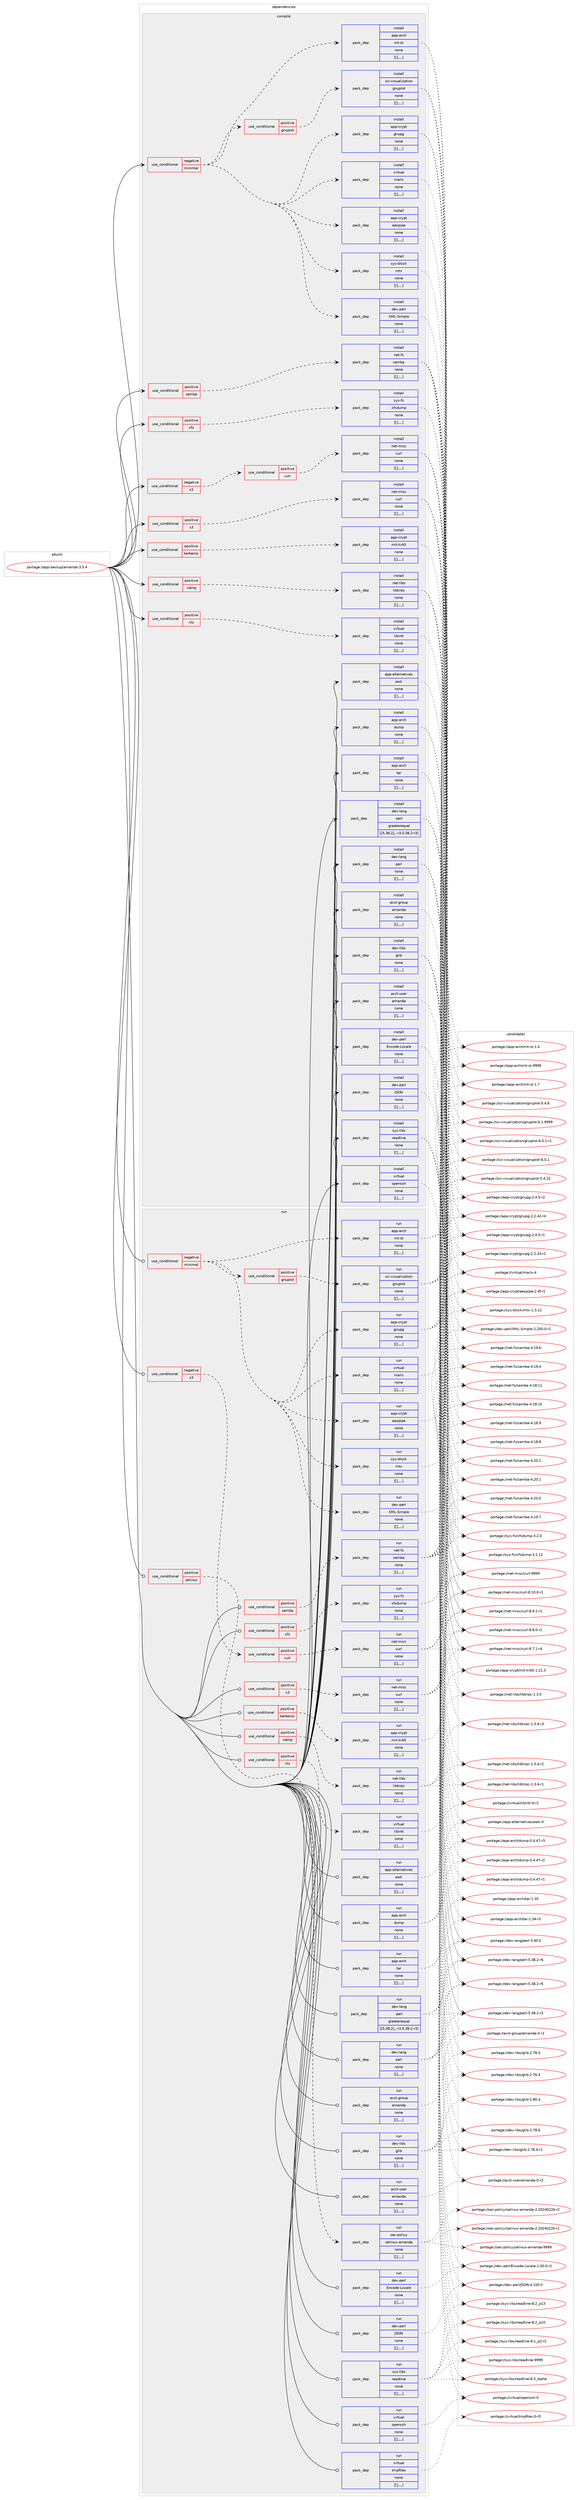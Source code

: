 digraph prolog {

# *************
# Graph options
# *************

newrank=true;
concentrate=true;
compound=true;
graph [rankdir=LR,fontname=Helvetica,fontsize=10,ranksep=1.5];#, ranksep=2.5, nodesep=0.2];
edge  [arrowhead=vee];
node  [fontname=Helvetica,fontsize=10];

# **********
# The ebuild
# **********

subgraph cluster_leftcol {
color=gray;
label=<<i>ebuild</i>>;
id [label="portage://app-backup/amanda-3.5.4", color=red, width=4, href="../app-backup/amanda-3.5.4.svg"];
}

# ****************
# The dependencies
# ****************

subgraph cluster_midcol {
color=gray;
label=<<i>dependencies</i>>;
subgraph cluster_compile {
fillcolor="#eeeeee";
style=filled;
label=<<i>compile</i>>;
subgraph cond2367 {
dependency8412 [label=<<TABLE BORDER="0" CELLBORDER="1" CELLSPACING="0" CELLPADDING="4"><TR><TD ROWSPAN="3" CELLPADDING="10">use_conditional</TD></TR><TR><TD>negative</TD></TR><TR><TD>minimal</TD></TR></TABLE>>, shape=none, color=red];
subgraph pack6019 {
dependency8413 [label=<<TABLE BORDER="0" CELLBORDER="1" CELLSPACING="0" CELLPADDING="4" WIDTH="220"><TR><TD ROWSPAN="6" CELLPADDING="30">pack_dep</TD></TR><TR><TD WIDTH="110">install</TD></TR><TR><TD>app-arch</TD></TR><TR><TD>mt-st</TD></TR><TR><TD>none</TD></TR><TR><TD>[[],,,,]</TD></TR></TABLE>>, shape=none, color=blue];
}
dependency8412:e -> dependency8413:w [weight=20,style="dashed",arrowhead="vee"];
subgraph pack6020 {
dependency8414 [label=<<TABLE BORDER="0" CELLBORDER="1" CELLSPACING="0" CELLPADDING="4" WIDTH="220"><TR><TD ROWSPAN="6" CELLPADDING="30">pack_dep</TD></TR><TR><TD WIDTH="110">install</TD></TR><TR><TD>app-crypt</TD></TR><TR><TD>aespipe</TD></TR><TR><TD>none</TD></TR><TR><TD>[[],,,,]</TD></TR></TABLE>>, shape=none, color=blue];
}
dependency8412:e -> dependency8414:w [weight=20,style="dashed",arrowhead="vee"];
subgraph pack6021 {
dependency8415 [label=<<TABLE BORDER="0" CELLBORDER="1" CELLSPACING="0" CELLPADDING="4" WIDTH="220"><TR><TD ROWSPAN="6" CELLPADDING="30">pack_dep</TD></TR><TR><TD WIDTH="110">install</TD></TR><TR><TD>app-crypt</TD></TR><TR><TD>gnupg</TD></TR><TR><TD>none</TD></TR><TR><TD>[[],,,,]</TD></TR></TABLE>>, shape=none, color=blue];
}
dependency8412:e -> dependency8415:w [weight=20,style="dashed",arrowhead="vee"];
subgraph pack6022 {
dependency8416 [label=<<TABLE BORDER="0" CELLBORDER="1" CELLSPACING="0" CELLPADDING="4" WIDTH="220"><TR><TD ROWSPAN="6" CELLPADDING="30">pack_dep</TD></TR><TR><TD WIDTH="110">install</TD></TR><TR><TD>dev-perl</TD></TR><TR><TD>XML-Simple</TD></TR><TR><TD>none</TD></TR><TR><TD>[[],,,,]</TD></TR></TABLE>>, shape=none, color=blue];
}
dependency8412:e -> dependency8416:w [weight=20,style="dashed",arrowhead="vee"];
subgraph pack6023 {
dependency8417 [label=<<TABLE BORDER="0" CELLBORDER="1" CELLSPACING="0" CELLPADDING="4" WIDTH="220"><TR><TD ROWSPAN="6" CELLPADDING="30">pack_dep</TD></TR><TR><TD WIDTH="110">install</TD></TR><TR><TD>sys-block</TD></TR><TR><TD>mtx</TD></TR><TR><TD>none</TD></TR><TR><TD>[[],,,,]</TD></TR></TABLE>>, shape=none, color=blue];
}
dependency8412:e -> dependency8417:w [weight=20,style="dashed",arrowhead="vee"];
subgraph pack6024 {
dependency8418 [label=<<TABLE BORDER="0" CELLBORDER="1" CELLSPACING="0" CELLPADDING="4" WIDTH="220"><TR><TD ROWSPAN="6" CELLPADDING="30">pack_dep</TD></TR><TR><TD WIDTH="110">install</TD></TR><TR><TD>virtual</TD></TR><TR><TD>mailx</TD></TR><TR><TD>none</TD></TR><TR><TD>[[],,,,]</TD></TR></TABLE>>, shape=none, color=blue];
}
dependency8412:e -> dependency8418:w [weight=20,style="dashed",arrowhead="vee"];
subgraph cond2368 {
dependency8419 [label=<<TABLE BORDER="0" CELLBORDER="1" CELLSPACING="0" CELLPADDING="4"><TR><TD ROWSPAN="3" CELLPADDING="10">use_conditional</TD></TR><TR><TD>positive</TD></TR><TR><TD>gnuplot</TD></TR></TABLE>>, shape=none, color=red];
subgraph pack6025 {
dependency8420 [label=<<TABLE BORDER="0" CELLBORDER="1" CELLSPACING="0" CELLPADDING="4" WIDTH="220"><TR><TD ROWSPAN="6" CELLPADDING="30">pack_dep</TD></TR><TR><TD WIDTH="110">install</TD></TR><TR><TD>sci-visualization</TD></TR><TR><TD>gnuplot</TD></TR><TR><TD>none</TD></TR><TR><TD>[[],,,,]</TD></TR></TABLE>>, shape=none, color=blue];
}
dependency8419:e -> dependency8420:w [weight=20,style="dashed",arrowhead="vee"];
}
dependency8412:e -> dependency8419:w [weight=20,style="dashed",arrowhead="vee"];
}
id:e -> dependency8412:w [weight=20,style="solid",arrowhead="vee"];
subgraph cond2369 {
dependency8421 [label=<<TABLE BORDER="0" CELLBORDER="1" CELLSPACING="0" CELLPADDING="4"><TR><TD ROWSPAN="3" CELLPADDING="10">use_conditional</TD></TR><TR><TD>negative</TD></TR><TR><TD>s3</TD></TR></TABLE>>, shape=none, color=red];
subgraph cond2370 {
dependency8422 [label=<<TABLE BORDER="0" CELLBORDER="1" CELLSPACING="0" CELLPADDING="4"><TR><TD ROWSPAN="3" CELLPADDING="10">use_conditional</TD></TR><TR><TD>positive</TD></TR><TR><TD>curl</TD></TR></TABLE>>, shape=none, color=red];
subgraph pack6026 {
dependency8423 [label=<<TABLE BORDER="0" CELLBORDER="1" CELLSPACING="0" CELLPADDING="4" WIDTH="220"><TR><TD ROWSPAN="6" CELLPADDING="30">pack_dep</TD></TR><TR><TD WIDTH="110">install</TD></TR><TR><TD>net-misc</TD></TR><TR><TD>curl</TD></TR><TR><TD>none</TD></TR><TR><TD>[[],,,,]</TD></TR></TABLE>>, shape=none, color=blue];
}
dependency8422:e -> dependency8423:w [weight=20,style="dashed",arrowhead="vee"];
}
dependency8421:e -> dependency8422:w [weight=20,style="dashed",arrowhead="vee"];
}
id:e -> dependency8421:w [weight=20,style="solid",arrowhead="vee"];
subgraph cond2371 {
dependency8424 [label=<<TABLE BORDER="0" CELLBORDER="1" CELLSPACING="0" CELLPADDING="4"><TR><TD ROWSPAN="3" CELLPADDING="10">use_conditional</TD></TR><TR><TD>positive</TD></TR><TR><TD>kerberos</TD></TR></TABLE>>, shape=none, color=red];
subgraph pack6027 {
dependency8425 [label=<<TABLE BORDER="0" CELLBORDER="1" CELLSPACING="0" CELLPADDING="4" WIDTH="220"><TR><TD ROWSPAN="6" CELLPADDING="30">pack_dep</TD></TR><TR><TD WIDTH="110">install</TD></TR><TR><TD>app-crypt</TD></TR><TR><TD>mit-krb5</TD></TR><TR><TD>none</TD></TR><TR><TD>[[],,,,]</TD></TR></TABLE>>, shape=none, color=blue];
}
dependency8424:e -> dependency8425:w [weight=20,style="dashed",arrowhead="vee"];
}
id:e -> dependency8424:w [weight=20,style="solid",arrowhead="vee"];
subgraph cond2372 {
dependency8426 [label=<<TABLE BORDER="0" CELLBORDER="1" CELLSPACING="0" CELLPADDING="4"><TR><TD ROWSPAN="3" CELLPADDING="10">use_conditional</TD></TR><TR><TD>positive</TD></TR><TR><TD>ndmp</TD></TR></TABLE>>, shape=none, color=red];
subgraph pack6028 {
dependency8427 [label=<<TABLE BORDER="0" CELLBORDER="1" CELLSPACING="0" CELLPADDING="4" WIDTH="220"><TR><TD ROWSPAN="6" CELLPADDING="30">pack_dep</TD></TR><TR><TD WIDTH="110">install</TD></TR><TR><TD>net-libs</TD></TR><TR><TD>libtirpc</TD></TR><TR><TD>none</TD></TR><TR><TD>[[],,,,]</TD></TR></TABLE>>, shape=none, color=blue];
}
dependency8426:e -> dependency8427:w [weight=20,style="dashed",arrowhead="vee"];
}
id:e -> dependency8426:w [weight=20,style="solid",arrowhead="vee"];
subgraph cond2373 {
dependency8428 [label=<<TABLE BORDER="0" CELLBORDER="1" CELLSPACING="0" CELLPADDING="4"><TR><TD ROWSPAN="3" CELLPADDING="10">use_conditional</TD></TR><TR><TD>positive</TD></TR><TR><TD>nls</TD></TR></TABLE>>, shape=none, color=red];
subgraph pack6029 {
dependency8429 [label=<<TABLE BORDER="0" CELLBORDER="1" CELLSPACING="0" CELLPADDING="4" WIDTH="220"><TR><TD ROWSPAN="6" CELLPADDING="30">pack_dep</TD></TR><TR><TD WIDTH="110">install</TD></TR><TR><TD>virtual</TD></TR><TR><TD>libintl</TD></TR><TR><TD>none</TD></TR><TR><TD>[[],,,,]</TD></TR></TABLE>>, shape=none, color=blue];
}
dependency8428:e -> dependency8429:w [weight=20,style="dashed",arrowhead="vee"];
}
id:e -> dependency8428:w [weight=20,style="solid",arrowhead="vee"];
subgraph cond2374 {
dependency8430 [label=<<TABLE BORDER="0" CELLBORDER="1" CELLSPACING="0" CELLPADDING="4"><TR><TD ROWSPAN="3" CELLPADDING="10">use_conditional</TD></TR><TR><TD>positive</TD></TR><TR><TD>s3</TD></TR></TABLE>>, shape=none, color=red];
subgraph pack6030 {
dependency8431 [label=<<TABLE BORDER="0" CELLBORDER="1" CELLSPACING="0" CELLPADDING="4" WIDTH="220"><TR><TD ROWSPAN="6" CELLPADDING="30">pack_dep</TD></TR><TR><TD WIDTH="110">install</TD></TR><TR><TD>net-misc</TD></TR><TR><TD>curl</TD></TR><TR><TD>none</TD></TR><TR><TD>[[],,,,]</TD></TR></TABLE>>, shape=none, color=blue];
}
dependency8430:e -> dependency8431:w [weight=20,style="dashed",arrowhead="vee"];
}
id:e -> dependency8430:w [weight=20,style="solid",arrowhead="vee"];
subgraph cond2375 {
dependency8432 [label=<<TABLE BORDER="0" CELLBORDER="1" CELLSPACING="0" CELLPADDING="4"><TR><TD ROWSPAN="3" CELLPADDING="10">use_conditional</TD></TR><TR><TD>positive</TD></TR><TR><TD>samba</TD></TR></TABLE>>, shape=none, color=red];
subgraph pack6031 {
dependency8433 [label=<<TABLE BORDER="0" CELLBORDER="1" CELLSPACING="0" CELLPADDING="4" WIDTH="220"><TR><TD ROWSPAN="6" CELLPADDING="30">pack_dep</TD></TR><TR><TD WIDTH="110">install</TD></TR><TR><TD>net-fs</TD></TR><TR><TD>samba</TD></TR><TR><TD>none</TD></TR><TR><TD>[[],,,,]</TD></TR></TABLE>>, shape=none, color=blue];
}
dependency8432:e -> dependency8433:w [weight=20,style="dashed",arrowhead="vee"];
}
id:e -> dependency8432:w [weight=20,style="solid",arrowhead="vee"];
subgraph cond2376 {
dependency8434 [label=<<TABLE BORDER="0" CELLBORDER="1" CELLSPACING="0" CELLPADDING="4"><TR><TD ROWSPAN="3" CELLPADDING="10">use_conditional</TD></TR><TR><TD>positive</TD></TR><TR><TD>xfs</TD></TR></TABLE>>, shape=none, color=red];
subgraph pack6032 {
dependency8435 [label=<<TABLE BORDER="0" CELLBORDER="1" CELLSPACING="0" CELLPADDING="4" WIDTH="220"><TR><TD ROWSPAN="6" CELLPADDING="30">pack_dep</TD></TR><TR><TD WIDTH="110">install</TD></TR><TR><TD>sys-fs</TD></TR><TR><TD>xfsdump</TD></TR><TR><TD>none</TD></TR><TR><TD>[[],,,,]</TD></TR></TABLE>>, shape=none, color=blue];
}
dependency8434:e -> dependency8435:w [weight=20,style="dashed",arrowhead="vee"];
}
id:e -> dependency8434:w [weight=20,style="solid",arrowhead="vee"];
subgraph pack6033 {
dependency8436 [label=<<TABLE BORDER="0" CELLBORDER="1" CELLSPACING="0" CELLPADDING="4" WIDTH="220"><TR><TD ROWSPAN="6" CELLPADDING="30">pack_dep</TD></TR><TR><TD WIDTH="110">install</TD></TR><TR><TD>acct-group</TD></TR><TR><TD>amanda</TD></TR><TR><TD>none</TD></TR><TR><TD>[[],,,,]</TD></TR></TABLE>>, shape=none, color=blue];
}
id:e -> dependency8436:w [weight=20,style="solid",arrowhead="vee"];
subgraph pack6034 {
dependency8437 [label=<<TABLE BORDER="0" CELLBORDER="1" CELLSPACING="0" CELLPADDING="4" WIDTH="220"><TR><TD ROWSPAN="6" CELLPADDING="30">pack_dep</TD></TR><TR><TD WIDTH="110">install</TD></TR><TR><TD>acct-user</TD></TR><TR><TD>amanda</TD></TR><TR><TD>none</TD></TR><TR><TD>[[],,,,]</TD></TR></TABLE>>, shape=none, color=blue];
}
id:e -> dependency8437:w [weight=20,style="solid",arrowhead="vee"];
subgraph pack6035 {
dependency8438 [label=<<TABLE BORDER="0" CELLBORDER="1" CELLSPACING="0" CELLPADDING="4" WIDTH="220"><TR><TD ROWSPAN="6" CELLPADDING="30">pack_dep</TD></TR><TR><TD WIDTH="110">install</TD></TR><TR><TD>app-alternatives</TD></TR><TR><TD>awk</TD></TR><TR><TD>none</TD></TR><TR><TD>[[],,,,]</TD></TR></TABLE>>, shape=none, color=blue];
}
id:e -> dependency8438:w [weight=20,style="solid",arrowhead="vee"];
subgraph pack6036 {
dependency8439 [label=<<TABLE BORDER="0" CELLBORDER="1" CELLSPACING="0" CELLPADDING="4" WIDTH="220"><TR><TD ROWSPAN="6" CELLPADDING="30">pack_dep</TD></TR><TR><TD WIDTH="110">install</TD></TR><TR><TD>app-arch</TD></TR><TR><TD>dump</TD></TR><TR><TD>none</TD></TR><TR><TD>[[],,,,]</TD></TR></TABLE>>, shape=none, color=blue];
}
id:e -> dependency8439:w [weight=20,style="solid",arrowhead="vee"];
subgraph pack6037 {
dependency8440 [label=<<TABLE BORDER="0" CELLBORDER="1" CELLSPACING="0" CELLPADDING="4" WIDTH="220"><TR><TD ROWSPAN="6" CELLPADDING="30">pack_dep</TD></TR><TR><TD WIDTH="110">install</TD></TR><TR><TD>app-arch</TD></TR><TR><TD>tar</TD></TR><TR><TD>none</TD></TR><TR><TD>[[],,,,]</TD></TR></TABLE>>, shape=none, color=blue];
}
id:e -> dependency8440:w [weight=20,style="solid",arrowhead="vee"];
subgraph pack6038 {
dependency8441 [label=<<TABLE BORDER="0" CELLBORDER="1" CELLSPACING="0" CELLPADDING="4" WIDTH="220"><TR><TD ROWSPAN="6" CELLPADDING="30">pack_dep</TD></TR><TR><TD WIDTH="110">install</TD></TR><TR><TD>dev-lang</TD></TR><TR><TD>perl</TD></TR><TR><TD>greaterequal</TD></TR><TR><TD>[[5,38,2],,-r3,5.38.2-r3]</TD></TR></TABLE>>, shape=none, color=blue];
}
id:e -> dependency8441:w [weight=20,style="solid",arrowhead="vee"];
subgraph pack6039 {
dependency8442 [label=<<TABLE BORDER="0" CELLBORDER="1" CELLSPACING="0" CELLPADDING="4" WIDTH="220"><TR><TD ROWSPAN="6" CELLPADDING="30">pack_dep</TD></TR><TR><TD WIDTH="110">install</TD></TR><TR><TD>dev-lang</TD></TR><TR><TD>perl</TD></TR><TR><TD>none</TD></TR><TR><TD>[[],,,,]</TD></TR></TABLE>>, shape=none, color=blue];
}
id:e -> dependency8442:w [weight=20,style="solid",arrowhead="vee"];
subgraph pack6040 {
dependency8443 [label=<<TABLE BORDER="0" CELLBORDER="1" CELLSPACING="0" CELLPADDING="4" WIDTH="220"><TR><TD ROWSPAN="6" CELLPADDING="30">pack_dep</TD></TR><TR><TD WIDTH="110">install</TD></TR><TR><TD>dev-libs</TD></TR><TR><TD>glib</TD></TR><TR><TD>none</TD></TR><TR><TD>[[],,,,]</TD></TR></TABLE>>, shape=none, color=blue];
}
id:e -> dependency8443:w [weight=20,style="solid",arrowhead="vee"];
subgraph pack6041 {
dependency8444 [label=<<TABLE BORDER="0" CELLBORDER="1" CELLSPACING="0" CELLPADDING="4" WIDTH="220"><TR><TD ROWSPAN="6" CELLPADDING="30">pack_dep</TD></TR><TR><TD WIDTH="110">install</TD></TR><TR><TD>dev-perl</TD></TR><TR><TD>Encode-Locale</TD></TR><TR><TD>none</TD></TR><TR><TD>[[],,,,]</TD></TR></TABLE>>, shape=none, color=blue];
}
id:e -> dependency8444:w [weight=20,style="solid",arrowhead="vee"];
subgraph pack6042 {
dependency8445 [label=<<TABLE BORDER="0" CELLBORDER="1" CELLSPACING="0" CELLPADDING="4" WIDTH="220"><TR><TD ROWSPAN="6" CELLPADDING="30">pack_dep</TD></TR><TR><TD WIDTH="110">install</TD></TR><TR><TD>dev-perl</TD></TR><TR><TD>JSON</TD></TR><TR><TD>none</TD></TR><TR><TD>[[],,,,]</TD></TR></TABLE>>, shape=none, color=blue];
}
id:e -> dependency8445:w [weight=20,style="solid",arrowhead="vee"];
subgraph pack6043 {
dependency8446 [label=<<TABLE BORDER="0" CELLBORDER="1" CELLSPACING="0" CELLPADDING="4" WIDTH="220"><TR><TD ROWSPAN="6" CELLPADDING="30">pack_dep</TD></TR><TR><TD WIDTH="110">install</TD></TR><TR><TD>sys-libs</TD></TR><TR><TD>readline</TD></TR><TR><TD>none</TD></TR><TR><TD>[[],,,,]</TD></TR></TABLE>>, shape=none, color=blue];
}
id:e -> dependency8446:w [weight=20,style="solid",arrowhead="vee"];
subgraph pack6044 {
dependency8447 [label=<<TABLE BORDER="0" CELLBORDER="1" CELLSPACING="0" CELLPADDING="4" WIDTH="220"><TR><TD ROWSPAN="6" CELLPADDING="30">pack_dep</TD></TR><TR><TD WIDTH="110">install</TD></TR><TR><TD>virtual</TD></TR><TR><TD>openssh</TD></TR><TR><TD>none</TD></TR><TR><TD>[[],,,,]</TD></TR></TABLE>>, shape=none, color=blue];
}
id:e -> dependency8447:w [weight=20,style="solid",arrowhead="vee"];
}
subgraph cluster_compileandrun {
fillcolor="#eeeeee";
style=filled;
label=<<i>compile and run</i>>;
}
subgraph cluster_run {
fillcolor="#eeeeee";
style=filled;
label=<<i>run</i>>;
subgraph cond2377 {
dependency8448 [label=<<TABLE BORDER="0" CELLBORDER="1" CELLSPACING="0" CELLPADDING="4"><TR><TD ROWSPAN="3" CELLPADDING="10">use_conditional</TD></TR><TR><TD>negative</TD></TR><TR><TD>minimal</TD></TR></TABLE>>, shape=none, color=red];
subgraph pack6045 {
dependency8449 [label=<<TABLE BORDER="0" CELLBORDER="1" CELLSPACING="0" CELLPADDING="4" WIDTH="220"><TR><TD ROWSPAN="6" CELLPADDING="30">pack_dep</TD></TR><TR><TD WIDTH="110">run</TD></TR><TR><TD>app-arch</TD></TR><TR><TD>mt-st</TD></TR><TR><TD>none</TD></TR><TR><TD>[[],,,,]</TD></TR></TABLE>>, shape=none, color=blue];
}
dependency8448:e -> dependency8449:w [weight=20,style="dashed",arrowhead="vee"];
subgraph pack6046 {
dependency8450 [label=<<TABLE BORDER="0" CELLBORDER="1" CELLSPACING="0" CELLPADDING="4" WIDTH="220"><TR><TD ROWSPAN="6" CELLPADDING="30">pack_dep</TD></TR><TR><TD WIDTH="110">run</TD></TR><TR><TD>app-crypt</TD></TR><TR><TD>aespipe</TD></TR><TR><TD>none</TD></TR><TR><TD>[[],,,,]</TD></TR></TABLE>>, shape=none, color=blue];
}
dependency8448:e -> dependency8450:w [weight=20,style="dashed",arrowhead="vee"];
subgraph pack6047 {
dependency8451 [label=<<TABLE BORDER="0" CELLBORDER="1" CELLSPACING="0" CELLPADDING="4" WIDTH="220"><TR><TD ROWSPAN="6" CELLPADDING="30">pack_dep</TD></TR><TR><TD WIDTH="110">run</TD></TR><TR><TD>app-crypt</TD></TR><TR><TD>gnupg</TD></TR><TR><TD>none</TD></TR><TR><TD>[[],,,,]</TD></TR></TABLE>>, shape=none, color=blue];
}
dependency8448:e -> dependency8451:w [weight=20,style="dashed",arrowhead="vee"];
subgraph pack6048 {
dependency8452 [label=<<TABLE BORDER="0" CELLBORDER="1" CELLSPACING="0" CELLPADDING="4" WIDTH="220"><TR><TD ROWSPAN="6" CELLPADDING="30">pack_dep</TD></TR><TR><TD WIDTH="110">run</TD></TR><TR><TD>dev-perl</TD></TR><TR><TD>XML-Simple</TD></TR><TR><TD>none</TD></TR><TR><TD>[[],,,,]</TD></TR></TABLE>>, shape=none, color=blue];
}
dependency8448:e -> dependency8452:w [weight=20,style="dashed",arrowhead="vee"];
subgraph pack6049 {
dependency8453 [label=<<TABLE BORDER="0" CELLBORDER="1" CELLSPACING="0" CELLPADDING="4" WIDTH="220"><TR><TD ROWSPAN="6" CELLPADDING="30">pack_dep</TD></TR><TR><TD WIDTH="110">run</TD></TR><TR><TD>sys-block</TD></TR><TR><TD>mtx</TD></TR><TR><TD>none</TD></TR><TR><TD>[[],,,,]</TD></TR></TABLE>>, shape=none, color=blue];
}
dependency8448:e -> dependency8453:w [weight=20,style="dashed",arrowhead="vee"];
subgraph pack6050 {
dependency8454 [label=<<TABLE BORDER="0" CELLBORDER="1" CELLSPACING="0" CELLPADDING="4" WIDTH="220"><TR><TD ROWSPAN="6" CELLPADDING="30">pack_dep</TD></TR><TR><TD WIDTH="110">run</TD></TR><TR><TD>virtual</TD></TR><TR><TD>mailx</TD></TR><TR><TD>none</TD></TR><TR><TD>[[],,,,]</TD></TR></TABLE>>, shape=none, color=blue];
}
dependency8448:e -> dependency8454:w [weight=20,style="dashed",arrowhead="vee"];
subgraph cond2378 {
dependency8455 [label=<<TABLE BORDER="0" CELLBORDER="1" CELLSPACING="0" CELLPADDING="4"><TR><TD ROWSPAN="3" CELLPADDING="10">use_conditional</TD></TR><TR><TD>positive</TD></TR><TR><TD>gnuplot</TD></TR></TABLE>>, shape=none, color=red];
subgraph pack6051 {
dependency8456 [label=<<TABLE BORDER="0" CELLBORDER="1" CELLSPACING="0" CELLPADDING="4" WIDTH="220"><TR><TD ROWSPAN="6" CELLPADDING="30">pack_dep</TD></TR><TR><TD WIDTH="110">run</TD></TR><TR><TD>sci-visualization</TD></TR><TR><TD>gnuplot</TD></TR><TR><TD>none</TD></TR><TR><TD>[[],,,,]</TD></TR></TABLE>>, shape=none, color=blue];
}
dependency8455:e -> dependency8456:w [weight=20,style="dashed",arrowhead="vee"];
}
dependency8448:e -> dependency8455:w [weight=20,style="dashed",arrowhead="vee"];
}
id:e -> dependency8448:w [weight=20,style="solid",arrowhead="odot"];
subgraph cond2379 {
dependency8457 [label=<<TABLE BORDER="0" CELLBORDER="1" CELLSPACING="0" CELLPADDING="4"><TR><TD ROWSPAN="3" CELLPADDING="10">use_conditional</TD></TR><TR><TD>negative</TD></TR><TR><TD>s3</TD></TR></TABLE>>, shape=none, color=red];
subgraph cond2380 {
dependency8458 [label=<<TABLE BORDER="0" CELLBORDER="1" CELLSPACING="0" CELLPADDING="4"><TR><TD ROWSPAN="3" CELLPADDING="10">use_conditional</TD></TR><TR><TD>positive</TD></TR><TR><TD>curl</TD></TR></TABLE>>, shape=none, color=red];
subgraph pack6052 {
dependency8459 [label=<<TABLE BORDER="0" CELLBORDER="1" CELLSPACING="0" CELLPADDING="4" WIDTH="220"><TR><TD ROWSPAN="6" CELLPADDING="30">pack_dep</TD></TR><TR><TD WIDTH="110">run</TD></TR><TR><TD>net-misc</TD></TR><TR><TD>curl</TD></TR><TR><TD>none</TD></TR><TR><TD>[[],,,,]</TD></TR></TABLE>>, shape=none, color=blue];
}
dependency8458:e -> dependency8459:w [weight=20,style="dashed",arrowhead="vee"];
}
dependency8457:e -> dependency8458:w [weight=20,style="dashed",arrowhead="vee"];
}
id:e -> dependency8457:w [weight=20,style="solid",arrowhead="odot"];
subgraph cond2381 {
dependency8460 [label=<<TABLE BORDER="0" CELLBORDER="1" CELLSPACING="0" CELLPADDING="4"><TR><TD ROWSPAN="3" CELLPADDING="10">use_conditional</TD></TR><TR><TD>positive</TD></TR><TR><TD>kerberos</TD></TR></TABLE>>, shape=none, color=red];
subgraph pack6053 {
dependency8461 [label=<<TABLE BORDER="0" CELLBORDER="1" CELLSPACING="0" CELLPADDING="4" WIDTH="220"><TR><TD ROWSPAN="6" CELLPADDING="30">pack_dep</TD></TR><TR><TD WIDTH="110">run</TD></TR><TR><TD>app-crypt</TD></TR><TR><TD>mit-krb5</TD></TR><TR><TD>none</TD></TR><TR><TD>[[],,,,]</TD></TR></TABLE>>, shape=none, color=blue];
}
dependency8460:e -> dependency8461:w [weight=20,style="dashed",arrowhead="vee"];
}
id:e -> dependency8460:w [weight=20,style="solid",arrowhead="odot"];
subgraph cond2382 {
dependency8462 [label=<<TABLE BORDER="0" CELLBORDER="1" CELLSPACING="0" CELLPADDING="4"><TR><TD ROWSPAN="3" CELLPADDING="10">use_conditional</TD></TR><TR><TD>positive</TD></TR><TR><TD>ndmp</TD></TR></TABLE>>, shape=none, color=red];
subgraph pack6054 {
dependency8463 [label=<<TABLE BORDER="0" CELLBORDER="1" CELLSPACING="0" CELLPADDING="4" WIDTH="220"><TR><TD ROWSPAN="6" CELLPADDING="30">pack_dep</TD></TR><TR><TD WIDTH="110">run</TD></TR><TR><TD>net-libs</TD></TR><TR><TD>libtirpc</TD></TR><TR><TD>none</TD></TR><TR><TD>[[],,,,]</TD></TR></TABLE>>, shape=none, color=blue];
}
dependency8462:e -> dependency8463:w [weight=20,style="dashed",arrowhead="vee"];
}
id:e -> dependency8462:w [weight=20,style="solid",arrowhead="odot"];
subgraph cond2383 {
dependency8464 [label=<<TABLE BORDER="0" CELLBORDER="1" CELLSPACING="0" CELLPADDING="4"><TR><TD ROWSPAN="3" CELLPADDING="10">use_conditional</TD></TR><TR><TD>positive</TD></TR><TR><TD>nls</TD></TR></TABLE>>, shape=none, color=red];
subgraph pack6055 {
dependency8465 [label=<<TABLE BORDER="0" CELLBORDER="1" CELLSPACING="0" CELLPADDING="4" WIDTH="220"><TR><TD ROWSPAN="6" CELLPADDING="30">pack_dep</TD></TR><TR><TD WIDTH="110">run</TD></TR><TR><TD>virtual</TD></TR><TR><TD>libintl</TD></TR><TR><TD>none</TD></TR><TR><TD>[[],,,,]</TD></TR></TABLE>>, shape=none, color=blue];
}
dependency8464:e -> dependency8465:w [weight=20,style="dashed",arrowhead="vee"];
}
id:e -> dependency8464:w [weight=20,style="solid",arrowhead="odot"];
subgraph cond2384 {
dependency8466 [label=<<TABLE BORDER="0" CELLBORDER="1" CELLSPACING="0" CELLPADDING="4"><TR><TD ROWSPAN="3" CELLPADDING="10">use_conditional</TD></TR><TR><TD>positive</TD></TR><TR><TD>s3</TD></TR></TABLE>>, shape=none, color=red];
subgraph pack6056 {
dependency8467 [label=<<TABLE BORDER="0" CELLBORDER="1" CELLSPACING="0" CELLPADDING="4" WIDTH="220"><TR><TD ROWSPAN="6" CELLPADDING="30">pack_dep</TD></TR><TR><TD WIDTH="110">run</TD></TR><TR><TD>net-misc</TD></TR><TR><TD>curl</TD></TR><TR><TD>none</TD></TR><TR><TD>[[],,,,]</TD></TR></TABLE>>, shape=none, color=blue];
}
dependency8466:e -> dependency8467:w [weight=20,style="dashed",arrowhead="vee"];
}
id:e -> dependency8466:w [weight=20,style="solid",arrowhead="odot"];
subgraph cond2385 {
dependency8468 [label=<<TABLE BORDER="0" CELLBORDER="1" CELLSPACING="0" CELLPADDING="4"><TR><TD ROWSPAN="3" CELLPADDING="10">use_conditional</TD></TR><TR><TD>positive</TD></TR><TR><TD>samba</TD></TR></TABLE>>, shape=none, color=red];
subgraph pack6057 {
dependency8469 [label=<<TABLE BORDER="0" CELLBORDER="1" CELLSPACING="0" CELLPADDING="4" WIDTH="220"><TR><TD ROWSPAN="6" CELLPADDING="30">pack_dep</TD></TR><TR><TD WIDTH="110">run</TD></TR><TR><TD>net-fs</TD></TR><TR><TD>samba</TD></TR><TR><TD>none</TD></TR><TR><TD>[[],,,,]</TD></TR></TABLE>>, shape=none, color=blue];
}
dependency8468:e -> dependency8469:w [weight=20,style="dashed",arrowhead="vee"];
}
id:e -> dependency8468:w [weight=20,style="solid",arrowhead="odot"];
subgraph cond2386 {
dependency8470 [label=<<TABLE BORDER="0" CELLBORDER="1" CELLSPACING="0" CELLPADDING="4"><TR><TD ROWSPAN="3" CELLPADDING="10">use_conditional</TD></TR><TR><TD>positive</TD></TR><TR><TD>selinux</TD></TR></TABLE>>, shape=none, color=red];
subgraph pack6058 {
dependency8471 [label=<<TABLE BORDER="0" CELLBORDER="1" CELLSPACING="0" CELLPADDING="4" WIDTH="220"><TR><TD ROWSPAN="6" CELLPADDING="30">pack_dep</TD></TR><TR><TD WIDTH="110">run</TD></TR><TR><TD>sec-policy</TD></TR><TR><TD>selinux-amanda</TD></TR><TR><TD>none</TD></TR><TR><TD>[[],,,,]</TD></TR></TABLE>>, shape=none, color=blue];
}
dependency8470:e -> dependency8471:w [weight=20,style="dashed",arrowhead="vee"];
}
id:e -> dependency8470:w [weight=20,style="solid",arrowhead="odot"];
subgraph cond2387 {
dependency8472 [label=<<TABLE BORDER="0" CELLBORDER="1" CELLSPACING="0" CELLPADDING="4"><TR><TD ROWSPAN="3" CELLPADDING="10">use_conditional</TD></TR><TR><TD>positive</TD></TR><TR><TD>xfs</TD></TR></TABLE>>, shape=none, color=red];
subgraph pack6059 {
dependency8473 [label=<<TABLE BORDER="0" CELLBORDER="1" CELLSPACING="0" CELLPADDING="4" WIDTH="220"><TR><TD ROWSPAN="6" CELLPADDING="30">pack_dep</TD></TR><TR><TD WIDTH="110">run</TD></TR><TR><TD>sys-fs</TD></TR><TR><TD>xfsdump</TD></TR><TR><TD>none</TD></TR><TR><TD>[[],,,,]</TD></TR></TABLE>>, shape=none, color=blue];
}
dependency8472:e -> dependency8473:w [weight=20,style="dashed",arrowhead="vee"];
}
id:e -> dependency8472:w [weight=20,style="solid",arrowhead="odot"];
subgraph pack6060 {
dependency8474 [label=<<TABLE BORDER="0" CELLBORDER="1" CELLSPACING="0" CELLPADDING="4" WIDTH="220"><TR><TD ROWSPAN="6" CELLPADDING="30">pack_dep</TD></TR><TR><TD WIDTH="110">run</TD></TR><TR><TD>acct-group</TD></TR><TR><TD>amanda</TD></TR><TR><TD>none</TD></TR><TR><TD>[[],,,,]</TD></TR></TABLE>>, shape=none, color=blue];
}
id:e -> dependency8474:w [weight=20,style="solid",arrowhead="odot"];
subgraph pack6061 {
dependency8475 [label=<<TABLE BORDER="0" CELLBORDER="1" CELLSPACING="0" CELLPADDING="4" WIDTH="220"><TR><TD ROWSPAN="6" CELLPADDING="30">pack_dep</TD></TR><TR><TD WIDTH="110">run</TD></TR><TR><TD>acct-user</TD></TR><TR><TD>amanda</TD></TR><TR><TD>none</TD></TR><TR><TD>[[],,,,]</TD></TR></TABLE>>, shape=none, color=blue];
}
id:e -> dependency8475:w [weight=20,style="solid",arrowhead="odot"];
subgraph pack6062 {
dependency8476 [label=<<TABLE BORDER="0" CELLBORDER="1" CELLSPACING="0" CELLPADDING="4" WIDTH="220"><TR><TD ROWSPAN="6" CELLPADDING="30">pack_dep</TD></TR><TR><TD WIDTH="110">run</TD></TR><TR><TD>app-alternatives</TD></TR><TR><TD>awk</TD></TR><TR><TD>none</TD></TR><TR><TD>[[],,,,]</TD></TR></TABLE>>, shape=none, color=blue];
}
id:e -> dependency8476:w [weight=20,style="solid",arrowhead="odot"];
subgraph pack6063 {
dependency8477 [label=<<TABLE BORDER="0" CELLBORDER="1" CELLSPACING="0" CELLPADDING="4" WIDTH="220"><TR><TD ROWSPAN="6" CELLPADDING="30">pack_dep</TD></TR><TR><TD WIDTH="110">run</TD></TR><TR><TD>app-arch</TD></TR><TR><TD>dump</TD></TR><TR><TD>none</TD></TR><TR><TD>[[],,,,]</TD></TR></TABLE>>, shape=none, color=blue];
}
id:e -> dependency8477:w [weight=20,style="solid",arrowhead="odot"];
subgraph pack6064 {
dependency8478 [label=<<TABLE BORDER="0" CELLBORDER="1" CELLSPACING="0" CELLPADDING="4" WIDTH="220"><TR><TD ROWSPAN="6" CELLPADDING="30">pack_dep</TD></TR><TR><TD WIDTH="110">run</TD></TR><TR><TD>app-arch</TD></TR><TR><TD>tar</TD></TR><TR><TD>none</TD></TR><TR><TD>[[],,,,]</TD></TR></TABLE>>, shape=none, color=blue];
}
id:e -> dependency8478:w [weight=20,style="solid",arrowhead="odot"];
subgraph pack6065 {
dependency8479 [label=<<TABLE BORDER="0" CELLBORDER="1" CELLSPACING="0" CELLPADDING="4" WIDTH="220"><TR><TD ROWSPAN="6" CELLPADDING="30">pack_dep</TD></TR><TR><TD WIDTH="110">run</TD></TR><TR><TD>dev-lang</TD></TR><TR><TD>perl</TD></TR><TR><TD>greaterequal</TD></TR><TR><TD>[[5,38,2],,-r3,5.38.2-r3]</TD></TR></TABLE>>, shape=none, color=blue];
}
id:e -> dependency8479:w [weight=20,style="solid",arrowhead="odot"];
subgraph pack6066 {
dependency8480 [label=<<TABLE BORDER="0" CELLBORDER="1" CELLSPACING="0" CELLPADDING="4" WIDTH="220"><TR><TD ROWSPAN="6" CELLPADDING="30">pack_dep</TD></TR><TR><TD WIDTH="110">run</TD></TR><TR><TD>dev-lang</TD></TR><TR><TD>perl</TD></TR><TR><TD>none</TD></TR><TR><TD>[[],,,,]</TD></TR></TABLE>>, shape=none, color=blue];
}
id:e -> dependency8480:w [weight=20,style="solid",arrowhead="odot"];
subgraph pack6067 {
dependency8481 [label=<<TABLE BORDER="0" CELLBORDER="1" CELLSPACING="0" CELLPADDING="4" WIDTH="220"><TR><TD ROWSPAN="6" CELLPADDING="30">pack_dep</TD></TR><TR><TD WIDTH="110">run</TD></TR><TR><TD>dev-libs</TD></TR><TR><TD>glib</TD></TR><TR><TD>none</TD></TR><TR><TD>[[],,,,]</TD></TR></TABLE>>, shape=none, color=blue];
}
id:e -> dependency8481:w [weight=20,style="solid",arrowhead="odot"];
subgraph pack6068 {
dependency8482 [label=<<TABLE BORDER="0" CELLBORDER="1" CELLSPACING="0" CELLPADDING="4" WIDTH="220"><TR><TD ROWSPAN="6" CELLPADDING="30">pack_dep</TD></TR><TR><TD WIDTH="110">run</TD></TR><TR><TD>dev-perl</TD></TR><TR><TD>Encode-Locale</TD></TR><TR><TD>none</TD></TR><TR><TD>[[],,,,]</TD></TR></TABLE>>, shape=none, color=blue];
}
id:e -> dependency8482:w [weight=20,style="solid",arrowhead="odot"];
subgraph pack6069 {
dependency8483 [label=<<TABLE BORDER="0" CELLBORDER="1" CELLSPACING="0" CELLPADDING="4" WIDTH="220"><TR><TD ROWSPAN="6" CELLPADDING="30">pack_dep</TD></TR><TR><TD WIDTH="110">run</TD></TR><TR><TD>dev-perl</TD></TR><TR><TD>JSON</TD></TR><TR><TD>none</TD></TR><TR><TD>[[],,,,]</TD></TR></TABLE>>, shape=none, color=blue];
}
id:e -> dependency8483:w [weight=20,style="solid",arrowhead="odot"];
subgraph pack6070 {
dependency8484 [label=<<TABLE BORDER="0" CELLBORDER="1" CELLSPACING="0" CELLPADDING="4" WIDTH="220"><TR><TD ROWSPAN="6" CELLPADDING="30">pack_dep</TD></TR><TR><TD WIDTH="110">run</TD></TR><TR><TD>sys-libs</TD></TR><TR><TD>readline</TD></TR><TR><TD>none</TD></TR><TR><TD>[[],,,,]</TD></TR></TABLE>>, shape=none, color=blue];
}
id:e -> dependency8484:w [weight=20,style="solid",arrowhead="odot"];
subgraph pack6071 {
dependency8485 [label=<<TABLE BORDER="0" CELLBORDER="1" CELLSPACING="0" CELLPADDING="4" WIDTH="220"><TR><TD ROWSPAN="6" CELLPADDING="30">pack_dep</TD></TR><TR><TD WIDTH="110">run</TD></TR><TR><TD>virtual</TD></TR><TR><TD>openssh</TD></TR><TR><TD>none</TD></TR><TR><TD>[[],,,,]</TD></TR></TABLE>>, shape=none, color=blue];
}
id:e -> dependency8485:w [weight=20,style="solid",arrowhead="odot"];
subgraph pack6072 {
dependency8486 [label=<<TABLE BORDER="0" CELLBORDER="1" CELLSPACING="0" CELLPADDING="4" WIDTH="220"><TR><TD ROWSPAN="6" CELLPADDING="30">pack_dep</TD></TR><TR><TD WIDTH="110">run</TD></TR><TR><TD>virtual</TD></TR><TR><TD>tmpfiles</TD></TR><TR><TD>none</TD></TR><TR><TD>[[],,,,]</TD></TR></TABLE>>, shape=none, color=blue];
}
id:e -> dependency8486:w [weight=20,style="solid",arrowhead="odot"];
}
}

# **************
# The candidates
# **************

subgraph cluster_choices {
rank=same;
color=gray;
label=<<i>candidates</i>>;

subgraph choice6019 {
color=black;
nodesep=1;
choice9711211245971149910447109116451151164557575757 [label="portage://app-arch/mt-st-9999", color=red, width=4,href="../app-arch/mt-st-9999.svg"];
choice97112112459711499104471091164511511645494655 [label="portage://app-arch/mt-st-1.7", color=red, width=4,href="../app-arch/mt-st-1.7.svg"];
choice97112112459711499104471091164511511645494652 [label="portage://app-arch/mt-st-1.4", color=red, width=4,href="../app-arch/mt-st-1.4.svg"];
dependency8413:e -> choice9711211245971149910447109116451151164557575757:w [style=dotted,weight="100"];
dependency8413:e -> choice97112112459711499104471091164511511645494655:w [style=dotted,weight="100"];
dependency8413:e -> choice97112112459711499104471091164511511645494652:w [style=dotted,weight="100"];
}
subgraph choice6020 {
color=black;
nodesep=1;
choice9711211245991141211121164797101115112105112101455046521024511449 [label="portage://app-crypt/aespipe-2.4f-r1", color=red, width=4,href="../app-crypt/aespipe-2.4f-r1.svg"];
dependency8414:e -> choice9711211245991141211121164797101115112105112101455046521024511449:w [style=dotted,weight="100"];
}
subgraph choice6021 {
color=black;
nodesep=1;
choice971121124599114121112116471031101171121034550465246534511450 [label="portage://app-crypt/gnupg-2.4.5-r2", color=red, width=4,href="../app-crypt/gnupg-2.4.5-r2.svg"];
choice971121124599114121112116471031101171121034550465246534511449 [label="portage://app-crypt/gnupg-2.4.5-r1", color=red, width=4,href="../app-crypt/gnupg-2.4.5-r1.svg"];
choice97112112459911412111211647103110117112103455046504652514511449 [label="portage://app-crypt/gnupg-2.2.43-r1", color=red, width=4,href="../app-crypt/gnupg-2.2.43-r1.svg"];
choice97112112459911412111211647103110117112103455046504652504511452 [label="portage://app-crypt/gnupg-2.2.42-r4", color=red, width=4,href="../app-crypt/gnupg-2.2.42-r4.svg"];
dependency8415:e -> choice971121124599114121112116471031101171121034550465246534511450:w [style=dotted,weight="100"];
dependency8415:e -> choice971121124599114121112116471031101171121034550465246534511449:w [style=dotted,weight="100"];
dependency8415:e -> choice97112112459911412111211647103110117112103455046504652514511449:w [style=dotted,weight="100"];
dependency8415:e -> choice97112112459911412111211647103110117112103455046504652504511452:w [style=dotted,weight="100"];
}
subgraph choice6022 {
color=black;
nodesep=1;
choice1001011184511210111410847887776458310510911210810145504650534846484511449 [label="portage://dev-perl/XML-Simple-2.250.0-r1", color=red, width=4,href="../dev-perl/XML-Simple-2.250.0-r1.svg"];
dependency8416:e -> choice1001011184511210111410847887776458310510911210810145504650534846484511449:w [style=dotted,weight="100"];
}
subgraph choice6023 {
color=black;
nodesep=1;
choice1151211154598108111991074710911612045494651464950 [label="portage://sys-block/mtx-1.3.12", color=red, width=4,href="../sys-block/mtx-1.3.12.svg"];
dependency8417:e -> choice1151211154598108111991074710911612045494651464950:w [style=dotted,weight="100"];
}
subgraph choice6024 {
color=black;
nodesep=1;
choice1181051141161179710847109971051081204552 [label="portage://virtual/mailx-4", color=red, width=4,href="../virtual/mailx-4.svg"];
dependency8418:e -> choice1181051141161179710847109971051081204552:w [style=dotted,weight="100"];
}
subgraph choice6025 {
color=black;
nodesep=1;
choice1159910545118105115117971081051229711610511111047103110117112108111116455446494657575757 [label="portage://sci-visualization/gnuplot-6.1.9999", color=red, width=4,href="../sci-visualization/gnuplot-6.1.9999.svg"];
choice11599105451181051151179710810512297116105111110471031101171121081111164554464846494511449 [label="portage://sci-visualization/gnuplot-6.0.1-r1", color=red, width=4,href="../sci-visualization/gnuplot-6.0.1-r1.svg"];
choice1159910545118105115117971081051229711610511111047103110117112108111116455446484649 [label="portage://sci-visualization/gnuplot-6.0.1", color=red, width=4,href="../sci-visualization/gnuplot-6.0.1.svg"];
choice115991054511810511511797108105122971161051111104710311011711210811111645534652464948 [label="portage://sci-visualization/gnuplot-5.4.10", color=red, width=4,href="../sci-visualization/gnuplot-5.4.10.svg"];
choice1159910545118105115117971081051229711610511111047103110117112108111116455346524656 [label="portage://sci-visualization/gnuplot-5.4.8", color=red, width=4,href="../sci-visualization/gnuplot-5.4.8.svg"];
dependency8420:e -> choice1159910545118105115117971081051229711610511111047103110117112108111116455446494657575757:w [style=dotted,weight="100"];
dependency8420:e -> choice11599105451181051151179710810512297116105111110471031101171121081111164554464846494511449:w [style=dotted,weight="100"];
dependency8420:e -> choice1159910545118105115117971081051229711610511111047103110117112108111116455446484649:w [style=dotted,weight="100"];
dependency8420:e -> choice115991054511810511511797108105122971161051111104710311011711210811111645534652464948:w [style=dotted,weight="100"];
dependency8420:e -> choice1159910545118105115117971081051229711610511111047103110117112108111116455346524656:w [style=dotted,weight="100"];
}
subgraph choice6026 {
color=black;
nodesep=1;
choice110101116451091051159947991171141084557575757 [label="portage://net-misc/curl-9999", color=red, width=4,href="../net-misc/curl-9999.svg"];
choice11010111645109105115994799117114108455646494846484511449 [label="portage://net-misc/curl-8.10.0-r1", color=red, width=4,href="../net-misc/curl-8.10.0-r1.svg"];
choice110101116451091051159947991171141084556465746494511449 [label="portage://net-misc/curl-8.9.1-r1", color=red, width=4,href="../net-misc/curl-8.9.1-r1.svg"];
choice110101116451091051159947991171141084556465646484511449 [label="portage://net-misc/curl-8.8.0-r1", color=red, width=4,href="../net-misc/curl-8.8.0-r1.svg"];
choice110101116451091051159947991171141084556465546494511452 [label="portage://net-misc/curl-8.7.1-r4", color=red, width=4,href="../net-misc/curl-8.7.1-r4.svg"];
dependency8423:e -> choice110101116451091051159947991171141084557575757:w [style=dotted,weight="100"];
dependency8423:e -> choice11010111645109105115994799117114108455646494846484511449:w [style=dotted,weight="100"];
dependency8423:e -> choice110101116451091051159947991171141084556465746494511449:w [style=dotted,weight="100"];
dependency8423:e -> choice110101116451091051159947991171141084556465646484511449:w [style=dotted,weight="100"];
dependency8423:e -> choice110101116451091051159947991171141084556465546494511452:w [style=dotted,weight="100"];
}
subgraph choice6027 {
color=black;
nodesep=1;
choice9711211245991141211121164710910511645107114985345494650494651 [label="portage://app-crypt/mit-krb5-1.21.3", color=red, width=4,href="../app-crypt/mit-krb5-1.21.3.svg"];
dependency8425:e -> choice9711211245991141211121164710910511645107114985345494650494651:w [style=dotted,weight="100"];
}
subgraph choice6028 {
color=black;
nodesep=1;
choice1101011164510810598115471081059811610511411299454946514653 [label="portage://net-libs/libtirpc-1.3.5", color=red, width=4,href="../net-libs/libtirpc-1.3.5.svg"];
choice11010111645108105981154710810598116105114112994549465146524511451 [label="portage://net-libs/libtirpc-1.3.4-r3", color=red, width=4,href="../net-libs/libtirpc-1.3.4-r3.svg"];
choice11010111645108105981154710810598116105114112994549465146524511450 [label="portage://net-libs/libtirpc-1.3.4-r2", color=red, width=4,href="../net-libs/libtirpc-1.3.4-r2.svg"];
choice11010111645108105981154710810598116105114112994549465146524511449 [label="portage://net-libs/libtirpc-1.3.4-r1", color=red, width=4,href="../net-libs/libtirpc-1.3.4-r1.svg"];
dependency8427:e -> choice1101011164510810598115471081059811610511411299454946514653:w [style=dotted,weight="100"];
dependency8427:e -> choice11010111645108105981154710810598116105114112994549465146524511451:w [style=dotted,weight="100"];
dependency8427:e -> choice11010111645108105981154710810598116105114112994549465146524511450:w [style=dotted,weight="100"];
dependency8427:e -> choice11010111645108105981154710810598116105114112994549465146524511449:w [style=dotted,weight="100"];
}
subgraph choice6029 {
color=black;
nodesep=1;
choice11810511411611797108471081059810511011610845484511450 [label="portage://virtual/libintl-0-r2", color=red, width=4,href="../virtual/libintl-0-r2.svg"];
dependency8429:e -> choice11810511411611797108471081059810511011610845484511450:w [style=dotted,weight="100"];
}
subgraph choice6030 {
color=black;
nodesep=1;
choice110101116451091051159947991171141084557575757 [label="portage://net-misc/curl-9999", color=red, width=4,href="../net-misc/curl-9999.svg"];
choice11010111645109105115994799117114108455646494846484511449 [label="portage://net-misc/curl-8.10.0-r1", color=red, width=4,href="../net-misc/curl-8.10.0-r1.svg"];
choice110101116451091051159947991171141084556465746494511449 [label="portage://net-misc/curl-8.9.1-r1", color=red, width=4,href="../net-misc/curl-8.9.1-r1.svg"];
choice110101116451091051159947991171141084556465646484511449 [label="portage://net-misc/curl-8.8.0-r1", color=red, width=4,href="../net-misc/curl-8.8.0-r1.svg"];
choice110101116451091051159947991171141084556465546494511452 [label="portage://net-misc/curl-8.7.1-r4", color=red, width=4,href="../net-misc/curl-8.7.1-r4.svg"];
dependency8431:e -> choice110101116451091051159947991171141084557575757:w [style=dotted,weight="100"];
dependency8431:e -> choice11010111645109105115994799117114108455646494846484511449:w [style=dotted,weight="100"];
dependency8431:e -> choice110101116451091051159947991171141084556465746494511449:w [style=dotted,weight="100"];
dependency8431:e -> choice110101116451091051159947991171141084556465646484511449:w [style=dotted,weight="100"];
dependency8431:e -> choice110101116451091051159947991171141084556465546494511452:w [style=dotted,weight="100"];
}
subgraph choice6031 {
color=black;
nodesep=1;
choice110101116451021154711597109989745524650484650 [label="portage://net-fs/samba-4.20.2", color=red, width=4,href="../net-fs/samba-4.20.2.svg"];
choice110101116451021154711597109989745524650484649 [label="portage://net-fs/samba-4.20.1", color=red, width=4,href="../net-fs/samba-4.20.1.svg"];
choice110101116451021154711597109989745524650484648 [label="portage://net-fs/samba-4.20.0", color=red, width=4,href="../net-fs/samba-4.20.0.svg"];
choice110101116451021154711597109989745524649574655 [label="portage://net-fs/samba-4.19.7", color=red, width=4,href="../net-fs/samba-4.19.7.svg"];
choice110101116451021154711597109989745524649574654 [label="portage://net-fs/samba-4.19.6", color=red, width=4,href="../net-fs/samba-4.19.6.svg"];
choice110101116451021154711597109989745524649574652 [label="portage://net-fs/samba-4.19.4", color=red, width=4,href="../net-fs/samba-4.19.4.svg"];
choice11010111645102115471159710998974552464956464949 [label="portage://net-fs/samba-4.18.11", color=red, width=4,href="../net-fs/samba-4.18.11.svg"];
choice11010111645102115471159710998974552464956464948 [label="portage://net-fs/samba-4.18.10", color=red, width=4,href="../net-fs/samba-4.18.10.svg"];
choice110101116451021154711597109989745524649564657 [label="portage://net-fs/samba-4.18.9", color=red, width=4,href="../net-fs/samba-4.18.9.svg"];
choice110101116451021154711597109989745524649564656 [label="portage://net-fs/samba-4.18.8", color=red, width=4,href="../net-fs/samba-4.18.8.svg"];
dependency8433:e -> choice110101116451021154711597109989745524650484650:w [style=dotted,weight="100"];
dependency8433:e -> choice110101116451021154711597109989745524650484649:w [style=dotted,weight="100"];
dependency8433:e -> choice110101116451021154711597109989745524650484648:w [style=dotted,weight="100"];
dependency8433:e -> choice110101116451021154711597109989745524649574655:w [style=dotted,weight="100"];
dependency8433:e -> choice110101116451021154711597109989745524649574654:w [style=dotted,weight="100"];
dependency8433:e -> choice110101116451021154711597109989745524649574652:w [style=dotted,weight="100"];
dependency8433:e -> choice11010111645102115471159710998974552464956464949:w [style=dotted,weight="100"];
dependency8433:e -> choice11010111645102115471159710998974552464956464948:w [style=dotted,weight="100"];
dependency8433:e -> choice110101116451021154711597109989745524649564657:w [style=dotted,weight="100"];
dependency8433:e -> choice110101116451021154711597109989745524649564656:w [style=dotted,weight="100"];
}
subgraph choice6032 {
color=black;
nodesep=1;
choice1151211154510211547120102115100117109112455146504648 [label="portage://sys-fs/xfsdump-3.2.0", color=red, width=4,href="../sys-fs/xfsdump-3.2.0.svg"];
choice115121115451021154712010211510011710911245514649464950 [label="portage://sys-fs/xfsdump-3.1.12", color=red, width=4,href="../sys-fs/xfsdump-3.1.12.svg"];
dependency8435:e -> choice1151211154510211547120102115100117109112455146504648:w [style=dotted,weight="100"];
dependency8435:e -> choice115121115451021154712010211510011710911245514649464950:w [style=dotted,weight="100"];
}
subgraph choice6033 {
color=black;
nodesep=1;
choice979999116451031141111171124797109971101009745484511450 [label="portage://acct-group/amanda-0-r2", color=red, width=4,href="../acct-group/amanda-0-r2.svg"];
dependency8436:e -> choice979999116451031141111171124797109971101009745484511450:w [style=dotted,weight="100"];
}
subgraph choice6034 {
color=black;
nodesep=1;
choice979999116451171151011144797109971101009745484511450 [label="portage://acct-user/amanda-0-r2", color=red, width=4,href="../acct-user/amanda-0-r2.svg"];
dependency8437:e -> choice979999116451171151011144797109971101009745484511450:w [style=dotted,weight="100"];
}
subgraph choice6035 {
color=black;
nodesep=1;
choice9711211245971081161011141109711610511810111547971191074552 [label="portage://app-alternatives/awk-4", color=red, width=4,href="../app-alternatives/awk-4.svg"];
dependency8438:e -> choice9711211245971081161011141109711610511810111547971191074552:w [style=dotted,weight="100"];
}
subgraph choice6036 {
color=black;
nodesep=1;
choice9711211245971149910447100117109112454846524652554511451 [label="portage://app-arch/dump-0.4.47-r3", color=red, width=4,href="../app-arch/dump-0.4.47-r3.svg"];
choice9711211245971149910447100117109112454846524652554511450 [label="portage://app-arch/dump-0.4.47-r2", color=red, width=4,href="../app-arch/dump-0.4.47-r2.svg"];
choice9711211245971149910447100117109112454846524652554511449 [label="portage://app-arch/dump-0.4.47-r1", color=red, width=4,href="../app-arch/dump-0.4.47-r1.svg"];
dependency8439:e -> choice9711211245971149910447100117109112454846524652554511451:w [style=dotted,weight="100"];
dependency8439:e -> choice9711211245971149910447100117109112454846524652554511450:w [style=dotted,weight="100"];
dependency8439:e -> choice9711211245971149910447100117109112454846524652554511449:w [style=dotted,weight="100"];
}
subgraph choice6037 {
color=black;
nodesep=1;
choice9711211245971149910447116971144549465153 [label="portage://app-arch/tar-1.35", color=red, width=4,href="../app-arch/tar-1.35.svg"];
choice97112112459711499104471169711445494651524511451 [label="portage://app-arch/tar-1.34-r3", color=red, width=4,href="../app-arch/tar-1.34-r3.svg"];
dependency8440:e -> choice9711211245971149910447116971144549465153:w [style=dotted,weight="100"];
dependency8440:e -> choice97112112459711499104471169711445494651524511451:w [style=dotted,weight="100"];
}
subgraph choice6038 {
color=black;
nodesep=1;
choice10010111845108971101034711210111410845534652484648 [label="portage://dev-lang/perl-5.40.0", color=red, width=4,href="../dev-lang/perl-5.40.0.svg"];
choice100101118451089711010347112101114108455346515646504511454 [label="portage://dev-lang/perl-5.38.2-r6", color=red, width=4,href="../dev-lang/perl-5.38.2-r6.svg"];
choice100101118451089711010347112101114108455346515646504511453 [label="portage://dev-lang/perl-5.38.2-r5", color=red, width=4,href="../dev-lang/perl-5.38.2-r5.svg"];
choice100101118451089711010347112101114108455346515646504511451 [label="portage://dev-lang/perl-5.38.2-r3", color=red, width=4,href="../dev-lang/perl-5.38.2-r3.svg"];
dependency8441:e -> choice10010111845108971101034711210111410845534652484648:w [style=dotted,weight="100"];
dependency8441:e -> choice100101118451089711010347112101114108455346515646504511454:w [style=dotted,weight="100"];
dependency8441:e -> choice100101118451089711010347112101114108455346515646504511453:w [style=dotted,weight="100"];
dependency8441:e -> choice100101118451089711010347112101114108455346515646504511451:w [style=dotted,weight="100"];
}
subgraph choice6039 {
color=black;
nodesep=1;
choice10010111845108971101034711210111410845534652484648 [label="portage://dev-lang/perl-5.40.0", color=red, width=4,href="../dev-lang/perl-5.40.0.svg"];
choice100101118451089711010347112101114108455346515646504511454 [label="portage://dev-lang/perl-5.38.2-r6", color=red, width=4,href="../dev-lang/perl-5.38.2-r6.svg"];
choice100101118451089711010347112101114108455346515646504511453 [label="portage://dev-lang/perl-5.38.2-r5", color=red, width=4,href="../dev-lang/perl-5.38.2-r5.svg"];
choice100101118451089711010347112101114108455346515646504511451 [label="portage://dev-lang/perl-5.38.2-r3", color=red, width=4,href="../dev-lang/perl-5.38.2-r3.svg"];
dependency8442:e -> choice10010111845108971101034711210111410845534652484648:w [style=dotted,weight="100"];
dependency8442:e -> choice100101118451089711010347112101114108455346515646504511454:w [style=dotted,weight="100"];
dependency8442:e -> choice100101118451089711010347112101114108455346515646504511453:w [style=dotted,weight="100"];
dependency8442:e -> choice100101118451089711010347112101114108455346515646504511451:w [style=dotted,weight="100"];
}
subgraph choice6040 {
color=black;
nodesep=1;
choice1001011184510810598115471031081059845504656484652 [label="portage://dev-libs/glib-2.80.4", color=red, width=4,href="../dev-libs/glib-2.80.4.svg"];
choice1001011184510810598115471031081059845504655564654 [label="portage://dev-libs/glib-2.78.6", color=red, width=4,href="../dev-libs/glib-2.78.6.svg"];
choice10010111845108105981154710310810598455046555646524511449 [label="portage://dev-libs/glib-2.78.4-r1", color=red, width=4,href="../dev-libs/glib-2.78.4-r1.svg"];
choice1001011184510810598115471031081059845504655564651 [label="portage://dev-libs/glib-2.78.3", color=red, width=4,href="../dev-libs/glib-2.78.3.svg"];
choice1001011184510810598115471031081059845504655544652 [label="portage://dev-libs/glib-2.76.4", color=red, width=4,href="../dev-libs/glib-2.76.4.svg"];
dependency8443:e -> choice1001011184510810598115471031081059845504656484652:w [style=dotted,weight="100"];
dependency8443:e -> choice1001011184510810598115471031081059845504655564654:w [style=dotted,weight="100"];
dependency8443:e -> choice10010111845108105981154710310810598455046555646524511449:w [style=dotted,weight="100"];
dependency8443:e -> choice1001011184510810598115471031081059845504655564651:w [style=dotted,weight="100"];
dependency8443:e -> choice1001011184510810598115471031081059845504655544652:w [style=dotted,weight="100"];
}
subgraph choice6041 {
color=black;
nodesep=1;
choice1001011184511210111410847691109911110010145761119997108101454946534846484511449 [label="portage://dev-perl/Encode-Locale-1.50.0-r1", color=red, width=4,href="../dev-perl/Encode-Locale-1.50.0-r1.svg"];
dependency8444:e -> choice1001011184511210111410847691109911110010145761119997108101454946534846484511449:w [style=dotted,weight="100"];
}
subgraph choice6042 {
color=black;
nodesep=1;
choice1001011184511210111410847748379784552464948484648 [label="portage://dev-perl/JSON-4.100.0", color=red, width=4,href="../dev-perl/JSON-4.100.0.svg"];
dependency8445:e -> choice1001011184511210111410847748379784552464948484648:w [style=dotted,weight="100"];
}
subgraph choice6043 {
color=black;
nodesep=1;
choice115121115451081059811547114101971001081051101014557575757 [label="portage://sys-libs/readline-9999", color=red, width=4,href="../sys-libs/readline-9999.svg"];
choice1151211154510810598115471141019710010810511010145564651959710811210497 [label="portage://sys-libs/readline-8.3_alpha", color=red, width=4,href="../sys-libs/readline-8.3_alpha.svg"];
choice1151211154510810598115471141019710010810511010145564650951124951 [label="portage://sys-libs/readline-8.2_p13", color=red, width=4,href="../sys-libs/readline-8.2_p13.svg"];
choice1151211154510810598115471141019710010810511010145564650951124948 [label="portage://sys-libs/readline-8.2_p10", color=red, width=4,href="../sys-libs/readline-8.2_p10.svg"];
choice115121115451081059811547114101971001081051101014556464995112504511450 [label="portage://sys-libs/readline-8.1_p2-r2", color=red, width=4,href="../sys-libs/readline-8.1_p2-r2.svg"];
dependency8446:e -> choice115121115451081059811547114101971001081051101014557575757:w [style=dotted,weight="100"];
dependency8446:e -> choice1151211154510810598115471141019710010810511010145564651959710811210497:w [style=dotted,weight="100"];
dependency8446:e -> choice1151211154510810598115471141019710010810511010145564650951124951:w [style=dotted,weight="100"];
dependency8446:e -> choice1151211154510810598115471141019710010810511010145564650951124948:w [style=dotted,weight="100"];
dependency8446:e -> choice115121115451081059811547114101971001081051101014556464995112504511450:w [style=dotted,weight="100"];
}
subgraph choice6044 {
color=black;
nodesep=1;
choice11810511411611797108471111121011101151151044548 [label="portage://virtual/openssh-0", color=red, width=4,href="../virtual/openssh-0.svg"];
dependency8447:e -> choice11810511411611797108471111121011101151151044548:w [style=dotted,weight="100"];
}
subgraph choice6045 {
color=black;
nodesep=1;
choice9711211245971149910447109116451151164557575757 [label="portage://app-arch/mt-st-9999", color=red, width=4,href="../app-arch/mt-st-9999.svg"];
choice97112112459711499104471091164511511645494655 [label="portage://app-arch/mt-st-1.7", color=red, width=4,href="../app-arch/mt-st-1.7.svg"];
choice97112112459711499104471091164511511645494652 [label="portage://app-arch/mt-st-1.4", color=red, width=4,href="../app-arch/mt-st-1.4.svg"];
dependency8449:e -> choice9711211245971149910447109116451151164557575757:w [style=dotted,weight="100"];
dependency8449:e -> choice97112112459711499104471091164511511645494655:w [style=dotted,weight="100"];
dependency8449:e -> choice97112112459711499104471091164511511645494652:w [style=dotted,weight="100"];
}
subgraph choice6046 {
color=black;
nodesep=1;
choice9711211245991141211121164797101115112105112101455046521024511449 [label="portage://app-crypt/aespipe-2.4f-r1", color=red, width=4,href="../app-crypt/aespipe-2.4f-r1.svg"];
dependency8450:e -> choice9711211245991141211121164797101115112105112101455046521024511449:w [style=dotted,weight="100"];
}
subgraph choice6047 {
color=black;
nodesep=1;
choice971121124599114121112116471031101171121034550465246534511450 [label="portage://app-crypt/gnupg-2.4.5-r2", color=red, width=4,href="../app-crypt/gnupg-2.4.5-r2.svg"];
choice971121124599114121112116471031101171121034550465246534511449 [label="portage://app-crypt/gnupg-2.4.5-r1", color=red, width=4,href="../app-crypt/gnupg-2.4.5-r1.svg"];
choice97112112459911412111211647103110117112103455046504652514511449 [label="portage://app-crypt/gnupg-2.2.43-r1", color=red, width=4,href="../app-crypt/gnupg-2.2.43-r1.svg"];
choice97112112459911412111211647103110117112103455046504652504511452 [label="portage://app-crypt/gnupg-2.2.42-r4", color=red, width=4,href="../app-crypt/gnupg-2.2.42-r4.svg"];
dependency8451:e -> choice971121124599114121112116471031101171121034550465246534511450:w [style=dotted,weight="100"];
dependency8451:e -> choice971121124599114121112116471031101171121034550465246534511449:w [style=dotted,weight="100"];
dependency8451:e -> choice97112112459911412111211647103110117112103455046504652514511449:w [style=dotted,weight="100"];
dependency8451:e -> choice97112112459911412111211647103110117112103455046504652504511452:w [style=dotted,weight="100"];
}
subgraph choice6048 {
color=black;
nodesep=1;
choice1001011184511210111410847887776458310510911210810145504650534846484511449 [label="portage://dev-perl/XML-Simple-2.250.0-r1", color=red, width=4,href="../dev-perl/XML-Simple-2.250.0-r1.svg"];
dependency8452:e -> choice1001011184511210111410847887776458310510911210810145504650534846484511449:w [style=dotted,weight="100"];
}
subgraph choice6049 {
color=black;
nodesep=1;
choice1151211154598108111991074710911612045494651464950 [label="portage://sys-block/mtx-1.3.12", color=red, width=4,href="../sys-block/mtx-1.3.12.svg"];
dependency8453:e -> choice1151211154598108111991074710911612045494651464950:w [style=dotted,weight="100"];
}
subgraph choice6050 {
color=black;
nodesep=1;
choice1181051141161179710847109971051081204552 [label="portage://virtual/mailx-4", color=red, width=4,href="../virtual/mailx-4.svg"];
dependency8454:e -> choice1181051141161179710847109971051081204552:w [style=dotted,weight="100"];
}
subgraph choice6051 {
color=black;
nodesep=1;
choice1159910545118105115117971081051229711610511111047103110117112108111116455446494657575757 [label="portage://sci-visualization/gnuplot-6.1.9999", color=red, width=4,href="../sci-visualization/gnuplot-6.1.9999.svg"];
choice11599105451181051151179710810512297116105111110471031101171121081111164554464846494511449 [label="portage://sci-visualization/gnuplot-6.0.1-r1", color=red, width=4,href="../sci-visualization/gnuplot-6.0.1-r1.svg"];
choice1159910545118105115117971081051229711610511111047103110117112108111116455446484649 [label="portage://sci-visualization/gnuplot-6.0.1", color=red, width=4,href="../sci-visualization/gnuplot-6.0.1.svg"];
choice115991054511810511511797108105122971161051111104710311011711210811111645534652464948 [label="portage://sci-visualization/gnuplot-5.4.10", color=red, width=4,href="../sci-visualization/gnuplot-5.4.10.svg"];
choice1159910545118105115117971081051229711610511111047103110117112108111116455346524656 [label="portage://sci-visualization/gnuplot-5.4.8", color=red, width=4,href="../sci-visualization/gnuplot-5.4.8.svg"];
dependency8456:e -> choice1159910545118105115117971081051229711610511111047103110117112108111116455446494657575757:w [style=dotted,weight="100"];
dependency8456:e -> choice11599105451181051151179710810512297116105111110471031101171121081111164554464846494511449:w [style=dotted,weight="100"];
dependency8456:e -> choice1159910545118105115117971081051229711610511111047103110117112108111116455446484649:w [style=dotted,weight="100"];
dependency8456:e -> choice115991054511810511511797108105122971161051111104710311011711210811111645534652464948:w [style=dotted,weight="100"];
dependency8456:e -> choice1159910545118105115117971081051229711610511111047103110117112108111116455346524656:w [style=dotted,weight="100"];
}
subgraph choice6052 {
color=black;
nodesep=1;
choice110101116451091051159947991171141084557575757 [label="portage://net-misc/curl-9999", color=red, width=4,href="../net-misc/curl-9999.svg"];
choice11010111645109105115994799117114108455646494846484511449 [label="portage://net-misc/curl-8.10.0-r1", color=red, width=4,href="../net-misc/curl-8.10.0-r1.svg"];
choice110101116451091051159947991171141084556465746494511449 [label="portage://net-misc/curl-8.9.1-r1", color=red, width=4,href="../net-misc/curl-8.9.1-r1.svg"];
choice110101116451091051159947991171141084556465646484511449 [label="portage://net-misc/curl-8.8.0-r1", color=red, width=4,href="../net-misc/curl-8.8.0-r1.svg"];
choice110101116451091051159947991171141084556465546494511452 [label="portage://net-misc/curl-8.7.1-r4", color=red, width=4,href="../net-misc/curl-8.7.1-r4.svg"];
dependency8459:e -> choice110101116451091051159947991171141084557575757:w [style=dotted,weight="100"];
dependency8459:e -> choice11010111645109105115994799117114108455646494846484511449:w [style=dotted,weight="100"];
dependency8459:e -> choice110101116451091051159947991171141084556465746494511449:w [style=dotted,weight="100"];
dependency8459:e -> choice110101116451091051159947991171141084556465646484511449:w [style=dotted,weight="100"];
dependency8459:e -> choice110101116451091051159947991171141084556465546494511452:w [style=dotted,weight="100"];
}
subgraph choice6053 {
color=black;
nodesep=1;
choice9711211245991141211121164710910511645107114985345494650494651 [label="portage://app-crypt/mit-krb5-1.21.3", color=red, width=4,href="../app-crypt/mit-krb5-1.21.3.svg"];
dependency8461:e -> choice9711211245991141211121164710910511645107114985345494650494651:w [style=dotted,weight="100"];
}
subgraph choice6054 {
color=black;
nodesep=1;
choice1101011164510810598115471081059811610511411299454946514653 [label="portage://net-libs/libtirpc-1.3.5", color=red, width=4,href="../net-libs/libtirpc-1.3.5.svg"];
choice11010111645108105981154710810598116105114112994549465146524511451 [label="portage://net-libs/libtirpc-1.3.4-r3", color=red, width=4,href="../net-libs/libtirpc-1.3.4-r3.svg"];
choice11010111645108105981154710810598116105114112994549465146524511450 [label="portage://net-libs/libtirpc-1.3.4-r2", color=red, width=4,href="../net-libs/libtirpc-1.3.4-r2.svg"];
choice11010111645108105981154710810598116105114112994549465146524511449 [label="portage://net-libs/libtirpc-1.3.4-r1", color=red, width=4,href="../net-libs/libtirpc-1.3.4-r1.svg"];
dependency8463:e -> choice1101011164510810598115471081059811610511411299454946514653:w [style=dotted,weight="100"];
dependency8463:e -> choice11010111645108105981154710810598116105114112994549465146524511451:w [style=dotted,weight="100"];
dependency8463:e -> choice11010111645108105981154710810598116105114112994549465146524511450:w [style=dotted,weight="100"];
dependency8463:e -> choice11010111645108105981154710810598116105114112994549465146524511449:w [style=dotted,weight="100"];
}
subgraph choice6055 {
color=black;
nodesep=1;
choice11810511411611797108471081059810511011610845484511450 [label="portage://virtual/libintl-0-r2", color=red, width=4,href="../virtual/libintl-0-r2.svg"];
dependency8465:e -> choice11810511411611797108471081059810511011610845484511450:w [style=dotted,weight="100"];
}
subgraph choice6056 {
color=black;
nodesep=1;
choice110101116451091051159947991171141084557575757 [label="portage://net-misc/curl-9999", color=red, width=4,href="../net-misc/curl-9999.svg"];
choice11010111645109105115994799117114108455646494846484511449 [label="portage://net-misc/curl-8.10.0-r1", color=red, width=4,href="../net-misc/curl-8.10.0-r1.svg"];
choice110101116451091051159947991171141084556465746494511449 [label="portage://net-misc/curl-8.9.1-r1", color=red, width=4,href="../net-misc/curl-8.9.1-r1.svg"];
choice110101116451091051159947991171141084556465646484511449 [label="portage://net-misc/curl-8.8.0-r1", color=red, width=4,href="../net-misc/curl-8.8.0-r1.svg"];
choice110101116451091051159947991171141084556465546494511452 [label="portage://net-misc/curl-8.7.1-r4", color=red, width=4,href="../net-misc/curl-8.7.1-r4.svg"];
dependency8467:e -> choice110101116451091051159947991171141084557575757:w [style=dotted,weight="100"];
dependency8467:e -> choice11010111645109105115994799117114108455646494846484511449:w [style=dotted,weight="100"];
dependency8467:e -> choice110101116451091051159947991171141084556465746494511449:w [style=dotted,weight="100"];
dependency8467:e -> choice110101116451091051159947991171141084556465646484511449:w [style=dotted,weight="100"];
dependency8467:e -> choice110101116451091051159947991171141084556465546494511452:w [style=dotted,weight="100"];
}
subgraph choice6057 {
color=black;
nodesep=1;
choice110101116451021154711597109989745524650484650 [label="portage://net-fs/samba-4.20.2", color=red, width=4,href="../net-fs/samba-4.20.2.svg"];
choice110101116451021154711597109989745524650484649 [label="portage://net-fs/samba-4.20.1", color=red, width=4,href="../net-fs/samba-4.20.1.svg"];
choice110101116451021154711597109989745524650484648 [label="portage://net-fs/samba-4.20.0", color=red, width=4,href="../net-fs/samba-4.20.0.svg"];
choice110101116451021154711597109989745524649574655 [label="portage://net-fs/samba-4.19.7", color=red, width=4,href="../net-fs/samba-4.19.7.svg"];
choice110101116451021154711597109989745524649574654 [label="portage://net-fs/samba-4.19.6", color=red, width=4,href="../net-fs/samba-4.19.6.svg"];
choice110101116451021154711597109989745524649574652 [label="portage://net-fs/samba-4.19.4", color=red, width=4,href="../net-fs/samba-4.19.4.svg"];
choice11010111645102115471159710998974552464956464949 [label="portage://net-fs/samba-4.18.11", color=red, width=4,href="../net-fs/samba-4.18.11.svg"];
choice11010111645102115471159710998974552464956464948 [label="portage://net-fs/samba-4.18.10", color=red, width=4,href="../net-fs/samba-4.18.10.svg"];
choice110101116451021154711597109989745524649564657 [label="portage://net-fs/samba-4.18.9", color=red, width=4,href="../net-fs/samba-4.18.9.svg"];
choice110101116451021154711597109989745524649564656 [label="portage://net-fs/samba-4.18.8", color=red, width=4,href="../net-fs/samba-4.18.8.svg"];
dependency8469:e -> choice110101116451021154711597109989745524650484650:w [style=dotted,weight="100"];
dependency8469:e -> choice110101116451021154711597109989745524650484649:w [style=dotted,weight="100"];
dependency8469:e -> choice110101116451021154711597109989745524650484648:w [style=dotted,weight="100"];
dependency8469:e -> choice110101116451021154711597109989745524649574655:w [style=dotted,weight="100"];
dependency8469:e -> choice110101116451021154711597109989745524649574654:w [style=dotted,weight="100"];
dependency8469:e -> choice110101116451021154711597109989745524649574652:w [style=dotted,weight="100"];
dependency8469:e -> choice11010111645102115471159710998974552464956464949:w [style=dotted,weight="100"];
dependency8469:e -> choice11010111645102115471159710998974552464956464948:w [style=dotted,weight="100"];
dependency8469:e -> choice110101116451021154711597109989745524649564657:w [style=dotted,weight="100"];
dependency8469:e -> choice110101116451021154711597109989745524649564656:w [style=dotted,weight="100"];
}
subgraph choice6058 {
color=black;
nodesep=1;
choice11510199451121111081059912147115101108105110117120459710997110100974557575757 [label="portage://sec-policy/selinux-amanda-9999", color=red, width=4,href="../sec-policy/selinux-amanda-9999.svg"];
choice115101994511211110810599121471151011081051101171204597109971101009745504650485052485050544511450 [label="portage://sec-policy/selinux-amanda-2.20240226-r2", color=red, width=4,href="../sec-policy/selinux-amanda-2.20240226-r2.svg"];
choice115101994511211110810599121471151011081051101171204597109971101009745504650485052485050544511449 [label="portage://sec-policy/selinux-amanda-2.20240226-r1", color=red, width=4,href="../sec-policy/selinux-amanda-2.20240226-r1.svg"];
dependency8471:e -> choice11510199451121111081059912147115101108105110117120459710997110100974557575757:w [style=dotted,weight="100"];
dependency8471:e -> choice115101994511211110810599121471151011081051101171204597109971101009745504650485052485050544511450:w [style=dotted,weight="100"];
dependency8471:e -> choice115101994511211110810599121471151011081051101171204597109971101009745504650485052485050544511449:w [style=dotted,weight="100"];
}
subgraph choice6059 {
color=black;
nodesep=1;
choice1151211154510211547120102115100117109112455146504648 [label="portage://sys-fs/xfsdump-3.2.0", color=red, width=4,href="../sys-fs/xfsdump-3.2.0.svg"];
choice115121115451021154712010211510011710911245514649464950 [label="portage://sys-fs/xfsdump-3.1.12", color=red, width=4,href="../sys-fs/xfsdump-3.1.12.svg"];
dependency8473:e -> choice1151211154510211547120102115100117109112455146504648:w [style=dotted,weight="100"];
dependency8473:e -> choice115121115451021154712010211510011710911245514649464950:w [style=dotted,weight="100"];
}
subgraph choice6060 {
color=black;
nodesep=1;
choice979999116451031141111171124797109971101009745484511450 [label="portage://acct-group/amanda-0-r2", color=red, width=4,href="../acct-group/amanda-0-r2.svg"];
dependency8474:e -> choice979999116451031141111171124797109971101009745484511450:w [style=dotted,weight="100"];
}
subgraph choice6061 {
color=black;
nodesep=1;
choice979999116451171151011144797109971101009745484511450 [label="portage://acct-user/amanda-0-r2", color=red, width=4,href="../acct-user/amanda-0-r2.svg"];
dependency8475:e -> choice979999116451171151011144797109971101009745484511450:w [style=dotted,weight="100"];
}
subgraph choice6062 {
color=black;
nodesep=1;
choice9711211245971081161011141109711610511810111547971191074552 [label="portage://app-alternatives/awk-4", color=red, width=4,href="../app-alternatives/awk-4.svg"];
dependency8476:e -> choice9711211245971081161011141109711610511810111547971191074552:w [style=dotted,weight="100"];
}
subgraph choice6063 {
color=black;
nodesep=1;
choice9711211245971149910447100117109112454846524652554511451 [label="portage://app-arch/dump-0.4.47-r3", color=red, width=4,href="../app-arch/dump-0.4.47-r3.svg"];
choice9711211245971149910447100117109112454846524652554511450 [label="portage://app-arch/dump-0.4.47-r2", color=red, width=4,href="../app-arch/dump-0.4.47-r2.svg"];
choice9711211245971149910447100117109112454846524652554511449 [label="portage://app-arch/dump-0.4.47-r1", color=red, width=4,href="../app-arch/dump-0.4.47-r1.svg"];
dependency8477:e -> choice9711211245971149910447100117109112454846524652554511451:w [style=dotted,weight="100"];
dependency8477:e -> choice9711211245971149910447100117109112454846524652554511450:w [style=dotted,weight="100"];
dependency8477:e -> choice9711211245971149910447100117109112454846524652554511449:w [style=dotted,weight="100"];
}
subgraph choice6064 {
color=black;
nodesep=1;
choice9711211245971149910447116971144549465153 [label="portage://app-arch/tar-1.35", color=red, width=4,href="../app-arch/tar-1.35.svg"];
choice97112112459711499104471169711445494651524511451 [label="portage://app-arch/tar-1.34-r3", color=red, width=4,href="../app-arch/tar-1.34-r3.svg"];
dependency8478:e -> choice9711211245971149910447116971144549465153:w [style=dotted,weight="100"];
dependency8478:e -> choice97112112459711499104471169711445494651524511451:w [style=dotted,weight="100"];
}
subgraph choice6065 {
color=black;
nodesep=1;
choice10010111845108971101034711210111410845534652484648 [label="portage://dev-lang/perl-5.40.0", color=red, width=4,href="../dev-lang/perl-5.40.0.svg"];
choice100101118451089711010347112101114108455346515646504511454 [label="portage://dev-lang/perl-5.38.2-r6", color=red, width=4,href="../dev-lang/perl-5.38.2-r6.svg"];
choice100101118451089711010347112101114108455346515646504511453 [label="portage://dev-lang/perl-5.38.2-r5", color=red, width=4,href="../dev-lang/perl-5.38.2-r5.svg"];
choice100101118451089711010347112101114108455346515646504511451 [label="portage://dev-lang/perl-5.38.2-r3", color=red, width=4,href="../dev-lang/perl-5.38.2-r3.svg"];
dependency8479:e -> choice10010111845108971101034711210111410845534652484648:w [style=dotted,weight="100"];
dependency8479:e -> choice100101118451089711010347112101114108455346515646504511454:w [style=dotted,weight="100"];
dependency8479:e -> choice100101118451089711010347112101114108455346515646504511453:w [style=dotted,weight="100"];
dependency8479:e -> choice100101118451089711010347112101114108455346515646504511451:w [style=dotted,weight="100"];
}
subgraph choice6066 {
color=black;
nodesep=1;
choice10010111845108971101034711210111410845534652484648 [label="portage://dev-lang/perl-5.40.0", color=red, width=4,href="../dev-lang/perl-5.40.0.svg"];
choice100101118451089711010347112101114108455346515646504511454 [label="portage://dev-lang/perl-5.38.2-r6", color=red, width=4,href="../dev-lang/perl-5.38.2-r6.svg"];
choice100101118451089711010347112101114108455346515646504511453 [label="portage://dev-lang/perl-5.38.2-r5", color=red, width=4,href="../dev-lang/perl-5.38.2-r5.svg"];
choice100101118451089711010347112101114108455346515646504511451 [label="portage://dev-lang/perl-5.38.2-r3", color=red, width=4,href="../dev-lang/perl-5.38.2-r3.svg"];
dependency8480:e -> choice10010111845108971101034711210111410845534652484648:w [style=dotted,weight="100"];
dependency8480:e -> choice100101118451089711010347112101114108455346515646504511454:w [style=dotted,weight="100"];
dependency8480:e -> choice100101118451089711010347112101114108455346515646504511453:w [style=dotted,weight="100"];
dependency8480:e -> choice100101118451089711010347112101114108455346515646504511451:w [style=dotted,weight="100"];
}
subgraph choice6067 {
color=black;
nodesep=1;
choice1001011184510810598115471031081059845504656484652 [label="portage://dev-libs/glib-2.80.4", color=red, width=4,href="../dev-libs/glib-2.80.4.svg"];
choice1001011184510810598115471031081059845504655564654 [label="portage://dev-libs/glib-2.78.6", color=red, width=4,href="../dev-libs/glib-2.78.6.svg"];
choice10010111845108105981154710310810598455046555646524511449 [label="portage://dev-libs/glib-2.78.4-r1", color=red, width=4,href="../dev-libs/glib-2.78.4-r1.svg"];
choice1001011184510810598115471031081059845504655564651 [label="portage://dev-libs/glib-2.78.3", color=red, width=4,href="../dev-libs/glib-2.78.3.svg"];
choice1001011184510810598115471031081059845504655544652 [label="portage://dev-libs/glib-2.76.4", color=red, width=4,href="../dev-libs/glib-2.76.4.svg"];
dependency8481:e -> choice1001011184510810598115471031081059845504656484652:w [style=dotted,weight="100"];
dependency8481:e -> choice1001011184510810598115471031081059845504655564654:w [style=dotted,weight="100"];
dependency8481:e -> choice10010111845108105981154710310810598455046555646524511449:w [style=dotted,weight="100"];
dependency8481:e -> choice1001011184510810598115471031081059845504655564651:w [style=dotted,weight="100"];
dependency8481:e -> choice1001011184510810598115471031081059845504655544652:w [style=dotted,weight="100"];
}
subgraph choice6068 {
color=black;
nodesep=1;
choice1001011184511210111410847691109911110010145761119997108101454946534846484511449 [label="portage://dev-perl/Encode-Locale-1.50.0-r1", color=red, width=4,href="../dev-perl/Encode-Locale-1.50.0-r1.svg"];
dependency8482:e -> choice1001011184511210111410847691109911110010145761119997108101454946534846484511449:w [style=dotted,weight="100"];
}
subgraph choice6069 {
color=black;
nodesep=1;
choice1001011184511210111410847748379784552464948484648 [label="portage://dev-perl/JSON-4.100.0", color=red, width=4,href="../dev-perl/JSON-4.100.0.svg"];
dependency8483:e -> choice1001011184511210111410847748379784552464948484648:w [style=dotted,weight="100"];
}
subgraph choice6070 {
color=black;
nodesep=1;
choice115121115451081059811547114101971001081051101014557575757 [label="portage://sys-libs/readline-9999", color=red, width=4,href="../sys-libs/readline-9999.svg"];
choice1151211154510810598115471141019710010810511010145564651959710811210497 [label="portage://sys-libs/readline-8.3_alpha", color=red, width=4,href="../sys-libs/readline-8.3_alpha.svg"];
choice1151211154510810598115471141019710010810511010145564650951124951 [label="portage://sys-libs/readline-8.2_p13", color=red, width=4,href="../sys-libs/readline-8.2_p13.svg"];
choice1151211154510810598115471141019710010810511010145564650951124948 [label="portage://sys-libs/readline-8.2_p10", color=red, width=4,href="../sys-libs/readline-8.2_p10.svg"];
choice115121115451081059811547114101971001081051101014556464995112504511450 [label="portage://sys-libs/readline-8.1_p2-r2", color=red, width=4,href="../sys-libs/readline-8.1_p2-r2.svg"];
dependency8484:e -> choice115121115451081059811547114101971001081051101014557575757:w [style=dotted,weight="100"];
dependency8484:e -> choice1151211154510810598115471141019710010810511010145564651959710811210497:w [style=dotted,weight="100"];
dependency8484:e -> choice1151211154510810598115471141019710010810511010145564650951124951:w [style=dotted,weight="100"];
dependency8484:e -> choice1151211154510810598115471141019710010810511010145564650951124948:w [style=dotted,weight="100"];
dependency8484:e -> choice115121115451081059811547114101971001081051101014556464995112504511450:w [style=dotted,weight="100"];
}
subgraph choice6071 {
color=black;
nodesep=1;
choice11810511411611797108471111121011101151151044548 [label="portage://virtual/openssh-0", color=red, width=4,href="../virtual/openssh-0.svg"];
dependency8485:e -> choice11810511411611797108471111121011101151151044548:w [style=dotted,weight="100"];
}
subgraph choice6072 {
color=black;
nodesep=1;
choice118105114116117971084711610911210210510810111545484511453 [label="portage://virtual/tmpfiles-0-r5", color=red, width=4,href="../virtual/tmpfiles-0-r5.svg"];
dependency8486:e -> choice118105114116117971084711610911210210510810111545484511453:w [style=dotted,weight="100"];
}
}

}
